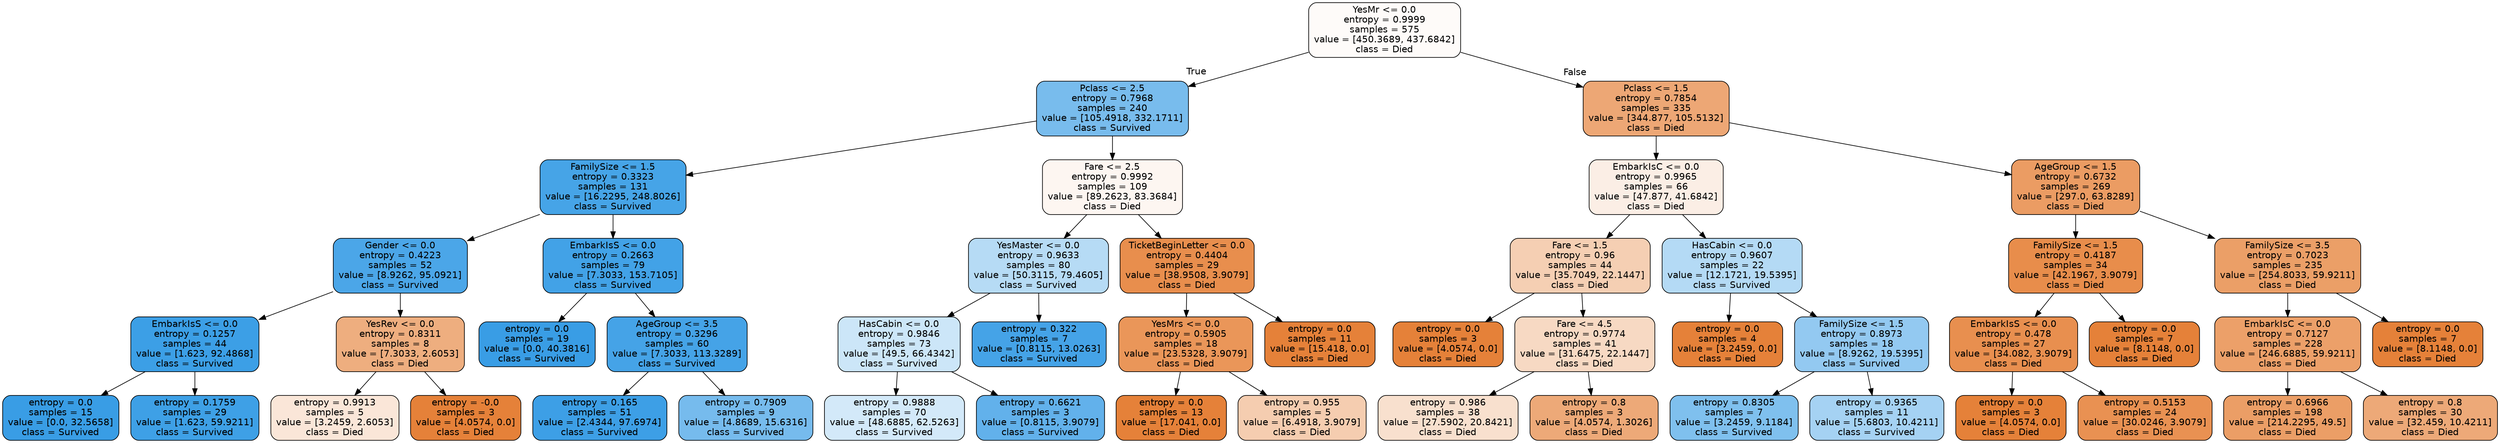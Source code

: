 digraph Tree {
node [shape=box, style="filled, rounded", color="black", fontname=helvetica] ;
edge [fontname=helvetica] ;
0 [label="YesMr <= 0.0\nentropy = 0.9999\nsamples = 575\nvalue = [450.3689, 437.6842]\nclass = Died", fillcolor="#e5813907"] ;
1 [label="Pclass <= 2.5\nentropy = 0.7968\nsamples = 240\nvalue = [105.4918, 332.1711]\nclass = Survived", fillcolor="#399de5ae"] ;
0 -> 1 [labeldistance=2.5, labelangle=45, headlabel="True"] ;
2 [label="FamilySize <= 1.5\nentropy = 0.3323\nsamples = 131\nvalue = [16.2295, 248.8026]\nclass = Survived", fillcolor="#399de5ee"] ;
1 -> 2 ;
3 [label="Gender <= 0.0\nentropy = 0.4223\nsamples = 52\nvalue = [8.9262, 95.0921]\nclass = Survived", fillcolor="#399de5e7"] ;
2 -> 3 ;
4 [label="EmbarkIsS <= 0.0\nentropy = 0.1257\nsamples = 44\nvalue = [1.623, 92.4868]\nclass = Survived", fillcolor="#399de5fb"] ;
3 -> 4 ;
5 [label="entropy = 0.0\nsamples = 15\nvalue = [0.0, 32.5658]\nclass = Survived", fillcolor="#399de5ff"] ;
4 -> 5 ;
6 [label="entropy = 0.1759\nsamples = 29\nvalue = [1.623, 59.9211]\nclass = Survived", fillcolor="#399de5f8"] ;
4 -> 6 ;
7 [label="YesRev <= 0.0\nentropy = 0.8311\nsamples = 8\nvalue = [7.3033, 2.6053]\nclass = Died", fillcolor="#e58139a4"] ;
3 -> 7 ;
8 [label="entropy = 0.9913\nsamples = 5\nvalue = [3.2459, 2.6053]\nclass = Died", fillcolor="#e5813932"] ;
7 -> 8 ;
9 [label="entropy = -0.0\nsamples = 3\nvalue = [4.0574, 0.0]\nclass = Died", fillcolor="#e58139ff"] ;
7 -> 9 ;
10 [label="EmbarkIsS <= 0.0\nentropy = 0.2663\nsamples = 79\nvalue = [7.3033, 153.7105]\nclass = Survived", fillcolor="#399de5f3"] ;
2 -> 10 ;
11 [label="entropy = 0.0\nsamples = 19\nvalue = [0.0, 40.3816]\nclass = Survived", fillcolor="#399de5ff"] ;
10 -> 11 ;
12 [label="AgeGroup <= 3.5\nentropy = 0.3296\nsamples = 60\nvalue = [7.3033, 113.3289]\nclass = Survived", fillcolor="#399de5ef"] ;
10 -> 12 ;
13 [label="entropy = 0.165\nsamples = 51\nvalue = [2.4344, 97.6974]\nclass = Survived", fillcolor="#399de5f9"] ;
12 -> 13 ;
14 [label="entropy = 0.7909\nsamples = 9\nvalue = [4.8689, 15.6316]\nclass = Survived", fillcolor="#399de5b0"] ;
12 -> 14 ;
15 [label="Fare <= 2.5\nentropy = 0.9992\nsamples = 109\nvalue = [89.2623, 83.3684]\nclass = Died", fillcolor="#e5813911"] ;
1 -> 15 ;
16 [label="YesMaster <= 0.0\nentropy = 0.9633\nsamples = 80\nvalue = [50.3115, 79.4605]\nclass = Survived", fillcolor="#399de55e"] ;
15 -> 16 ;
17 [label="HasCabin <= 0.0\nentropy = 0.9846\nsamples = 73\nvalue = [49.5, 66.4342]\nclass = Survived", fillcolor="#399de541"] ;
16 -> 17 ;
18 [label="entropy = 0.9888\nsamples = 70\nvalue = [48.6885, 62.5263]\nclass = Survived", fillcolor="#399de538"] ;
17 -> 18 ;
19 [label="entropy = 0.6621\nsamples = 3\nvalue = [0.8115, 3.9079]\nclass = Survived", fillcolor="#399de5ca"] ;
17 -> 19 ;
20 [label="entropy = 0.322\nsamples = 7\nvalue = [0.8115, 13.0263]\nclass = Survived", fillcolor="#399de5ef"] ;
16 -> 20 ;
21 [label="TicketBeginLetter <= 0.0\nentropy = 0.4404\nsamples = 29\nvalue = [38.9508, 3.9079]\nclass = Died", fillcolor="#e58139e5"] ;
15 -> 21 ;
22 [label="YesMrs <= 0.0\nentropy = 0.5905\nsamples = 18\nvalue = [23.5328, 3.9079]\nclass = Died", fillcolor="#e58139d5"] ;
21 -> 22 ;
23 [label="entropy = 0.0\nsamples = 13\nvalue = [17.041, 0.0]\nclass = Died", fillcolor="#e58139ff"] ;
22 -> 23 ;
24 [label="entropy = 0.955\nsamples = 5\nvalue = [6.4918, 3.9079]\nclass = Died", fillcolor="#e5813965"] ;
22 -> 24 ;
25 [label="entropy = 0.0\nsamples = 11\nvalue = [15.418, 0.0]\nclass = Died", fillcolor="#e58139ff"] ;
21 -> 25 ;
26 [label="Pclass <= 1.5\nentropy = 0.7854\nsamples = 335\nvalue = [344.877, 105.5132]\nclass = Died", fillcolor="#e58139b1"] ;
0 -> 26 [labeldistance=2.5, labelangle=-45, headlabel="False"] ;
27 [label="EmbarkIsC <= 0.0\nentropy = 0.9965\nsamples = 66\nvalue = [47.877, 41.6842]\nclass = Died", fillcolor="#e5813921"] ;
26 -> 27 ;
28 [label="Fare <= 1.5\nentropy = 0.96\nsamples = 44\nvalue = [35.7049, 22.1447]\nclass = Died", fillcolor="#e5813961"] ;
27 -> 28 ;
29 [label="entropy = 0.0\nsamples = 3\nvalue = [4.0574, 0.0]\nclass = Died", fillcolor="#e58139ff"] ;
28 -> 29 ;
30 [label="Fare <= 4.5\nentropy = 0.9774\nsamples = 41\nvalue = [31.6475, 22.1447]\nclass = Died", fillcolor="#e581394d"] ;
28 -> 30 ;
31 [label="entropy = 0.986\nsamples = 38\nvalue = [27.5902, 20.8421]\nclass = Died", fillcolor="#e581393e"] ;
30 -> 31 ;
32 [label="entropy = 0.8\nsamples = 3\nvalue = [4.0574, 1.3026]\nclass = Died", fillcolor="#e58139ad"] ;
30 -> 32 ;
33 [label="HasCabin <= 0.0\nentropy = 0.9607\nsamples = 22\nvalue = [12.1721, 19.5395]\nclass = Survived", fillcolor="#399de560"] ;
27 -> 33 ;
34 [label="entropy = 0.0\nsamples = 4\nvalue = [3.2459, 0.0]\nclass = Died", fillcolor="#e58139ff"] ;
33 -> 34 ;
35 [label="FamilySize <= 1.5\nentropy = 0.8973\nsamples = 18\nvalue = [8.9262, 19.5395]\nclass = Survived", fillcolor="#399de58b"] ;
33 -> 35 ;
36 [label="entropy = 0.8305\nsamples = 7\nvalue = [3.2459, 9.1184]\nclass = Survived", fillcolor="#399de5a4"] ;
35 -> 36 ;
37 [label="entropy = 0.9365\nsamples = 11\nvalue = [5.6803, 10.4211]\nclass = Survived", fillcolor="#399de574"] ;
35 -> 37 ;
38 [label="AgeGroup <= 1.5\nentropy = 0.6732\nsamples = 269\nvalue = [297.0, 63.8289]\nclass = Died", fillcolor="#e58139c8"] ;
26 -> 38 ;
39 [label="FamilySize <= 1.5\nentropy = 0.4187\nsamples = 34\nvalue = [42.1967, 3.9079]\nclass = Died", fillcolor="#e58139e7"] ;
38 -> 39 ;
40 [label="EmbarkIsS <= 0.0\nentropy = 0.478\nsamples = 27\nvalue = [34.082, 3.9079]\nclass = Died", fillcolor="#e58139e2"] ;
39 -> 40 ;
41 [label="entropy = 0.0\nsamples = 3\nvalue = [4.0574, 0.0]\nclass = Died", fillcolor="#e58139ff"] ;
40 -> 41 ;
42 [label="entropy = 0.5153\nsamples = 24\nvalue = [30.0246, 3.9079]\nclass = Died", fillcolor="#e58139de"] ;
40 -> 42 ;
43 [label="entropy = 0.0\nsamples = 7\nvalue = [8.1148, 0.0]\nclass = Died", fillcolor="#e58139ff"] ;
39 -> 43 ;
44 [label="FamilySize <= 3.5\nentropy = 0.7023\nsamples = 235\nvalue = [254.8033, 59.9211]\nclass = Died", fillcolor="#e58139c3"] ;
38 -> 44 ;
45 [label="EmbarkIsC <= 0.0\nentropy = 0.7127\nsamples = 228\nvalue = [246.6885, 59.9211]\nclass = Died", fillcolor="#e58139c1"] ;
44 -> 45 ;
46 [label="entropy = 0.6966\nsamples = 198\nvalue = [214.2295, 49.5]\nclass = Died", fillcolor="#e58139c4"] ;
45 -> 46 ;
47 [label="entropy = 0.8\nsamples = 30\nvalue = [32.459, 10.4211]\nclass = Died", fillcolor="#e58139ad"] ;
45 -> 47 ;
48 [label="entropy = 0.0\nsamples = 7\nvalue = [8.1148, 0.0]\nclass = Died", fillcolor="#e58139ff"] ;
44 -> 48 ;
}
